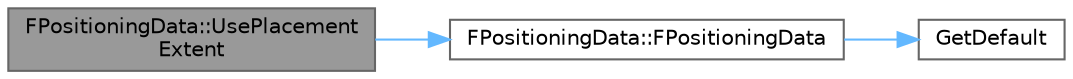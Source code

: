 digraph "FPositioningData::UsePlacementExtent"
{
 // INTERACTIVE_SVG=YES
 // LATEX_PDF_SIZE
  bgcolor="transparent";
  edge [fontname=Helvetica,fontsize=10,labelfontname=Helvetica,labelfontsize=10];
  node [fontname=Helvetica,fontsize=10,shape=box,height=0.2,width=0.4];
  rankdir="LR";
  Node1 [id="Node000001",label="FPositioningData::UsePlacement\lExtent",height=0.2,width=0.4,color="gray40", fillcolor="grey60", style="filled", fontcolor="black",tooltip="Placement extent offset to use (default = 0,0,0)"];
  Node1 -> Node2 [id="edge1_Node000001_Node000002",color="steelblue1",style="solid",tooltip=" "];
  Node2 [id="Node000002",label="FPositioningData::FPositioningData",height=0.2,width=0.4,color="grey40", fillcolor="white", style="filled",URL="$d1/d56/structFPositioningData.html#a3c2c3b0f020d0e9f9590b7ab5ca3bfeb",tooltip=" "];
  Node2 -> Node3 [id="edge2_Node000002_Node000003",color="steelblue1",style="solid",tooltip=" "];
  Node3 [id="Node000003",label="GetDefault",height=0.2,width=0.4,color="grey40", fillcolor="white", style="filled",URL="$d7/d66/MemoryLayout_8h.html#a29fa854f59af6659ec8dbc130aab2082",tooltip=" "];
}
